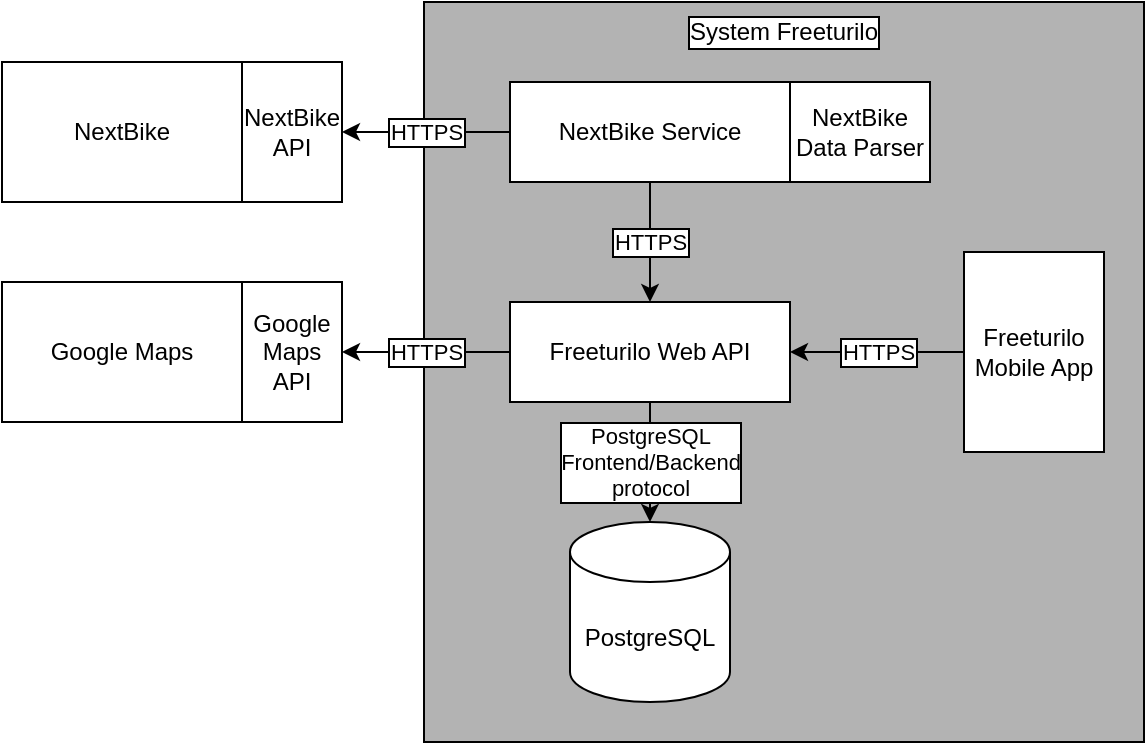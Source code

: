 <mxfile version="15.6.3" type="device"><diagram id="hP5FpJyjz1O7kYPZ_RvF" name="Page-1"><mxGraphModel dx="1422" dy="752" grid="1" gridSize="10" guides="1" tooltips="1" connect="1" arrows="1" fold="1" page="1" pageScale="1" pageWidth="827" pageHeight="1169" math="0" shadow="0"><root><mxCell id="0"/><mxCell id="1" parent="0"/><mxCell id="65p-3Kxj6MJQUYHp34su-1" value="" style="rounded=0;whiteSpace=wrap;html=1;fillColor=#B3B3B3;" parent="1" vertex="1"><mxGeometry x="330" y="40" width="360" height="370" as="geometry"/></mxCell><mxCell id="65p-3Kxj6MJQUYHp34su-15" value="HTTPS" style="rounded=0;orthogonalLoop=1;jettySize=auto;html=1;exitX=0;exitY=0.5;exitDx=0;exitDy=0;entryX=1;entryY=0.5;entryDx=0;entryDy=0;startArrow=none;startFill=0;labelBorderColor=#000000;" parent="1" source="eO3I5LnKfRvNbHLIeRhK-1" target="65p-3Kxj6MJQUYHp34su-10" edge="1"><mxGeometry relative="1" as="geometry"><mxPoint x="373" y="105" as="sourcePoint"/></mxGeometry></mxCell><mxCell id="65p-3Kxj6MJQUYHp34su-16" value="HTTPS" style="rounded=0;orthogonalLoop=1;jettySize=auto;html=1;exitX=0;exitY=0.5;exitDx=0;exitDy=0;entryX=0.5;entryY=1;entryDx=0;entryDy=0;startArrow=none;startFill=0;labelBorderColor=#000000;" parent="1" source="eO3I5LnKfRvNbHLIeRhK-2" target="65p-3Kxj6MJQUYHp34su-8" edge="1"><mxGeometry relative="1" as="geometry"><mxPoint x="373" y="215" as="sourcePoint"/></mxGeometry></mxCell><mxCell id="65p-3Kxj6MJQUYHp34su-17" value="HTTPS" style="edgeStyle=none;rounded=0;orthogonalLoop=1;jettySize=auto;html=1;exitX=0;exitY=0.5;exitDx=0;exitDy=0;entryX=1;entryY=0.5;entryDx=0;entryDy=0;startArrow=none;startFill=0;labelBorderColor=#000000;" parent="1" target="eO3I5LnKfRvNbHLIeRhK-2" edge="1" source="65p-3Kxj6MJQUYHp34su-6"><mxGeometry relative="1" as="geometry"><mxPoint x="640" y="240" as="sourcePoint"/><mxPoint x="529" y="240" as="targetPoint"/></mxGeometry></mxCell><mxCell id="65p-3Kxj6MJQUYHp34su-6" value="Freeturilo Mobile App" style="rounded=0;whiteSpace=wrap;html=1;" parent="1" vertex="1"><mxGeometry x="600" y="165" width="70" height="100" as="geometry"/></mxCell><mxCell id="65p-3Kxj6MJQUYHp34su-8" value="&lt;div&gt;Google Maps API&lt;/div&gt;" style="rounded=0;whiteSpace=wrap;html=1;direction=north;" parent="1" vertex="1"><mxGeometry x="239" y="180" width="50" height="70" as="geometry"/></mxCell><mxCell id="65p-3Kxj6MJQUYHp34su-10" value="&lt;div&gt;NextBike&lt;/div&gt;&lt;div&gt;API&lt;br&gt;&lt;/div&gt;" style="rounded=0;whiteSpace=wrap;html=1;" parent="1" vertex="1"><mxGeometry x="239" y="70" width="50" height="70" as="geometry"/></mxCell><mxCell id="65p-3Kxj6MJQUYHp34su-11" value="Google Maps" style="rounded=0;whiteSpace=wrap;html=1;" parent="1" vertex="1"><mxGeometry x="119" y="180" width="120" height="70" as="geometry"/></mxCell><mxCell id="65p-3Kxj6MJQUYHp34su-12" value="NextBike" style="rounded=0;whiteSpace=wrap;html=1;" parent="1" vertex="1"><mxGeometry x="119" y="70" width="120" height="70" as="geometry"/></mxCell><mxCell id="eO3I5LnKfRvNbHLIeRhK-5" value="HTTPS" style="edgeStyle=none;rounded=0;orthogonalLoop=1;jettySize=auto;html=1;exitX=0.5;exitY=1;exitDx=0;exitDy=0;entryX=0.5;entryY=0;entryDx=0;entryDy=0;startArrow=none;startFill=0;labelBorderColor=#000000;" edge="1" parent="1" source="eO3I5LnKfRvNbHLIeRhK-1" target="eO3I5LnKfRvNbHLIeRhK-2"><mxGeometry relative="1" as="geometry"/></mxCell><mxCell id="eO3I5LnKfRvNbHLIeRhK-1" value="NextBike Service" style="rounded=0;whiteSpace=wrap;html=1;fillColor=default;" vertex="1" parent="1"><mxGeometry x="373" y="80" width="140" height="50" as="geometry"/></mxCell><mxCell id="eO3I5LnKfRvNbHLIeRhK-7" value="&lt;div&gt;PostgreSQL&lt;/div&gt;&lt;div&gt;Frontend/Backend&lt;/div&gt;&lt;div&gt;protocol&lt;/div&gt;" style="edgeStyle=none;rounded=0;orthogonalLoop=1;jettySize=auto;html=1;exitX=0.5;exitY=1;exitDx=0;exitDy=0;entryX=0.5;entryY=0;entryDx=0;entryDy=0;entryPerimeter=0;startArrow=none;startFill=0;labelBorderColor=#000000;" edge="1" parent="1" source="eO3I5LnKfRvNbHLIeRhK-2" target="eO3I5LnKfRvNbHLIeRhK-6"><mxGeometry relative="1" as="geometry"/></mxCell><mxCell id="eO3I5LnKfRvNbHLIeRhK-2" value="Freeturilo Web API" style="rounded=0;whiteSpace=wrap;html=1;fillColor=default;" vertex="1" parent="1"><mxGeometry x="373" y="190" width="140" height="50" as="geometry"/></mxCell><mxCell id="eO3I5LnKfRvNbHLIeRhK-6" value="PostgreSQL" style="shape=cylinder3;whiteSpace=wrap;html=1;boundedLbl=1;backgroundOutline=1;size=15;" vertex="1" parent="1"><mxGeometry x="403" y="300" width="80" height="90" as="geometry"/></mxCell><mxCell id="eO3I5LnKfRvNbHLIeRhK-8" value="System Freeturilo" style="text;html=1;strokeColor=none;fillColor=none;align=center;verticalAlign=middle;whiteSpace=wrap;rounded=0;labelBorderColor=#000000;labelBackgroundColor=default;" vertex="1" parent="1"><mxGeometry x="460" y="40" width="100" height="30" as="geometry"/></mxCell><mxCell id="eO3I5LnKfRvNbHLIeRhK-9" value="&lt;div&gt;NextBike&lt;/div&gt;&lt;div&gt;Data Parser&lt;/div&gt;" style="rounded=0;whiteSpace=wrap;html=1;fillColor=#FFFFFF;" vertex="1" parent="1"><mxGeometry x="513" y="80" width="70" height="50" as="geometry"/></mxCell></root></mxGraphModel></diagram></mxfile>